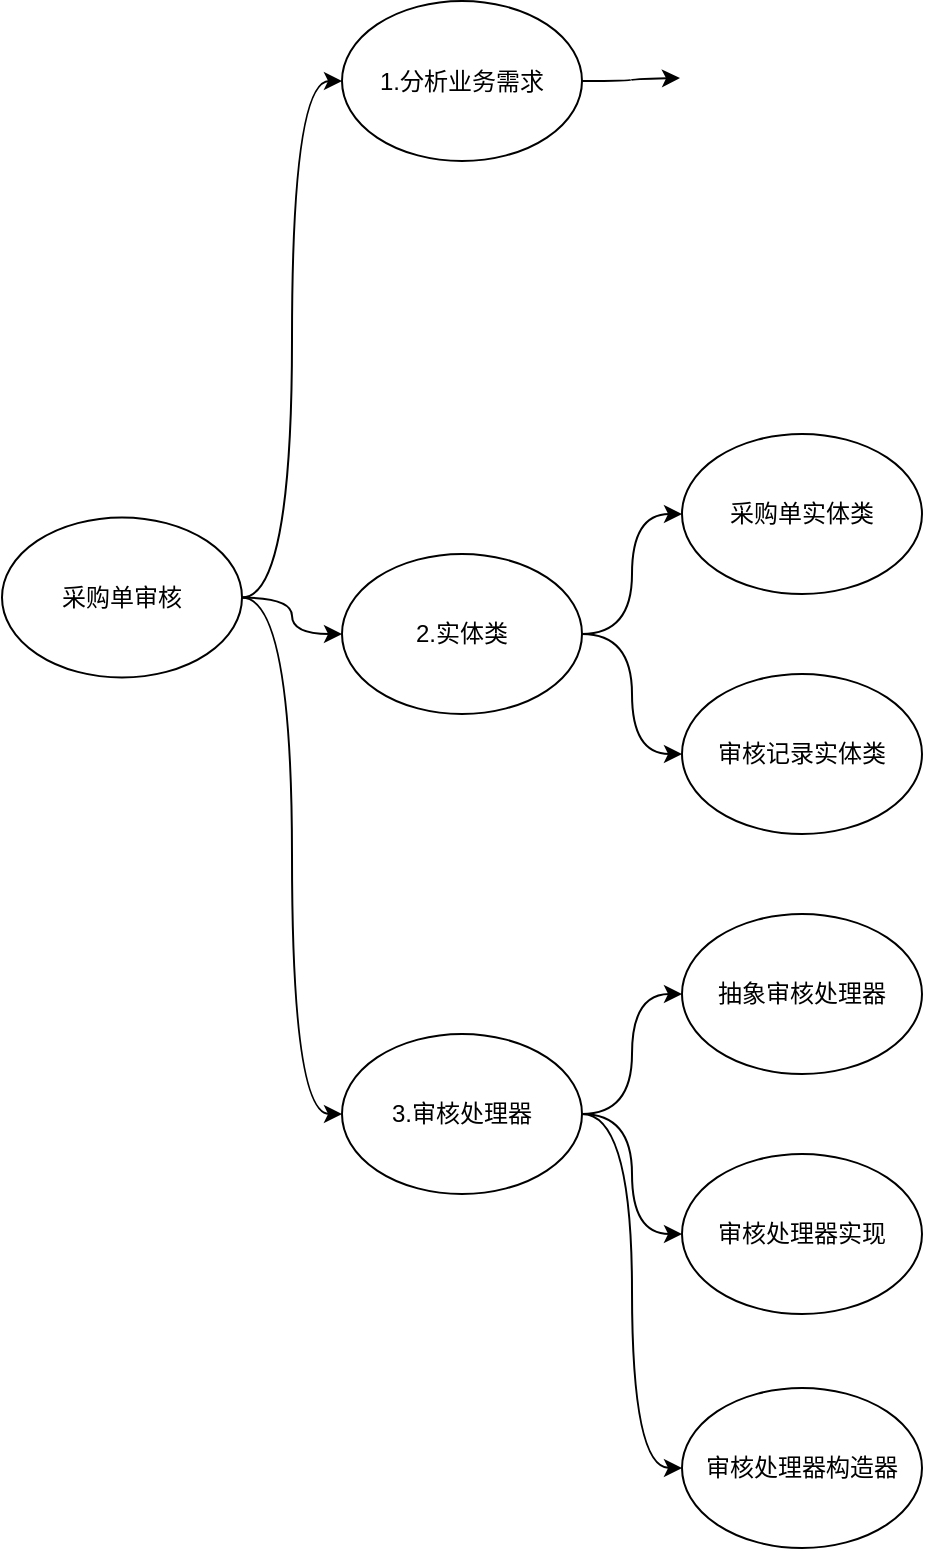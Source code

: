<mxfile version="27.1.4">
  <diagram name="第 1 页" id="1DZnptIgUBYjkCtyQjSE">
    <mxGraphModel dx="1348" dy="787" grid="1" gridSize="10" guides="1" tooltips="1" connect="1" arrows="1" fold="1" page="1" pageScale="1" pageWidth="3300" pageHeight="4681" math="0" shadow="0">
      <root>
        <mxCell id="0" />
        <mxCell id="1" parent="0" />
        <mxCell id="9lZnTC0JRyicG2jKXbfs-3" style="edgeStyle=orthogonalEdgeStyle;rounded=0;orthogonalLoop=1;jettySize=auto;html=1;exitX=1;exitY=0.5;exitDx=0;exitDy=0;entryX=0;entryY=0.5;entryDx=0;entryDy=0;curved=1;" parent="1" source="9lZnTC0JRyicG2jKXbfs-1" target="9lZnTC0JRyicG2jKXbfs-2" edge="1">
          <mxGeometry relative="1" as="geometry" />
        </mxCell>
        <mxCell id="9lZnTC0JRyicG2jKXbfs-5" style="edgeStyle=orthogonalEdgeStyle;rounded=0;orthogonalLoop=1;jettySize=auto;html=1;entryX=0;entryY=0.5;entryDx=0;entryDy=0;curved=1;" parent="1" source="9lZnTC0JRyicG2jKXbfs-1" target="9lZnTC0JRyicG2jKXbfs-4" edge="1">
          <mxGeometry relative="1" as="geometry" />
        </mxCell>
        <mxCell id="9lZnTC0JRyicG2jKXbfs-18" style="edgeStyle=orthogonalEdgeStyle;rounded=0;orthogonalLoop=1;jettySize=auto;html=1;entryX=0;entryY=0.5;entryDx=0;entryDy=0;curved=1;" parent="1" source="9lZnTC0JRyicG2jKXbfs-1" target="9lZnTC0JRyicG2jKXbfs-15" edge="1">
          <mxGeometry relative="1" as="geometry" />
        </mxCell>
        <mxCell id="9lZnTC0JRyicG2jKXbfs-1" value="采购单审核" style="ellipse;whiteSpace=wrap;html=1;" parent="1" vertex="1">
          <mxGeometry x="510" y="504.75" width="120" height="80" as="geometry" />
        </mxCell>
        <mxCell id="9lZnTC0JRyicG2jKXbfs-9" value="" style="edgeStyle=orthogonalEdgeStyle;rounded=0;orthogonalLoop=1;jettySize=auto;html=1;curved=1;" parent="1" source="9lZnTC0JRyicG2jKXbfs-2" edge="1">
          <mxGeometry relative="1" as="geometry">
            <mxPoint x="849" y="285" as="targetPoint" />
          </mxGeometry>
        </mxCell>
        <mxCell id="9lZnTC0JRyicG2jKXbfs-2" value="1.分析业务需求" style="ellipse;whiteSpace=wrap;html=1;" parent="1" vertex="1">
          <mxGeometry x="680" y="246.5" width="120" height="80" as="geometry" />
        </mxCell>
        <mxCell id="9lZnTC0JRyicG2jKXbfs-11" value="" style="edgeStyle=orthogonalEdgeStyle;rounded=0;orthogonalLoop=1;jettySize=auto;html=1;curved=1;" parent="1" source="9lZnTC0JRyicG2jKXbfs-4" target="9lZnTC0JRyicG2jKXbfs-10" edge="1">
          <mxGeometry relative="1" as="geometry" />
        </mxCell>
        <mxCell id="9lZnTC0JRyicG2jKXbfs-14" style="edgeStyle=orthogonalEdgeStyle;rounded=0;orthogonalLoop=1;jettySize=auto;html=1;entryX=0;entryY=0.5;entryDx=0;entryDy=0;curved=1;" parent="1" source="9lZnTC0JRyicG2jKXbfs-4" target="9lZnTC0JRyicG2jKXbfs-12" edge="1">
          <mxGeometry relative="1" as="geometry" />
        </mxCell>
        <mxCell id="9lZnTC0JRyicG2jKXbfs-4" value="2.实体类" style="ellipse;whiteSpace=wrap;html=1;" parent="1" vertex="1">
          <mxGeometry x="680" y="523" width="120" height="80" as="geometry" />
        </mxCell>
        <mxCell id="9lZnTC0JRyicG2jKXbfs-10" value="采购单实体类" style="ellipse;whiteSpace=wrap;html=1;" parent="1" vertex="1">
          <mxGeometry x="850" y="463" width="120" height="80" as="geometry" />
        </mxCell>
        <mxCell id="9lZnTC0JRyicG2jKXbfs-12" value="审核记录实体类" style="ellipse;whiteSpace=wrap;html=1;" parent="1" vertex="1">
          <mxGeometry x="850" y="583" width="120" height="80" as="geometry" />
        </mxCell>
        <mxCell id="9lZnTC0JRyicG2jKXbfs-20" value="" style="edgeStyle=orthogonalEdgeStyle;rounded=0;orthogonalLoop=1;jettySize=auto;html=1;curved=1;" parent="1" source="9lZnTC0JRyicG2jKXbfs-15" target="9lZnTC0JRyicG2jKXbfs-19" edge="1">
          <mxGeometry relative="1" as="geometry" />
        </mxCell>
        <mxCell id="9lZnTC0JRyicG2jKXbfs-22" style="edgeStyle=orthogonalEdgeStyle;rounded=0;orthogonalLoop=1;jettySize=auto;html=1;entryX=0;entryY=0.5;entryDx=0;entryDy=0;curved=1;" parent="1" source="9lZnTC0JRyicG2jKXbfs-15" target="9lZnTC0JRyicG2jKXbfs-21" edge="1">
          <mxGeometry relative="1" as="geometry" />
        </mxCell>
        <mxCell id="9lZnTC0JRyicG2jKXbfs-24" style="edgeStyle=orthogonalEdgeStyle;curved=1;rounded=0;orthogonalLoop=1;jettySize=auto;html=1;entryX=0;entryY=0.5;entryDx=0;entryDy=0;" parent="1" source="9lZnTC0JRyicG2jKXbfs-15" target="9lZnTC0JRyicG2jKXbfs-23" edge="1">
          <mxGeometry relative="1" as="geometry" />
        </mxCell>
        <mxCell id="9lZnTC0JRyicG2jKXbfs-15" value="3.审核处理器" style="ellipse;whiteSpace=wrap;html=1;" parent="1" vertex="1">
          <mxGeometry x="680" y="763" width="120" height="80" as="geometry" />
        </mxCell>
        <mxCell id="9lZnTC0JRyicG2jKXbfs-19" value="抽象审核处理器" style="ellipse;whiteSpace=wrap;html=1;" parent="1" vertex="1">
          <mxGeometry x="850" y="703" width="120" height="80" as="geometry" />
        </mxCell>
        <mxCell id="9lZnTC0JRyicG2jKXbfs-21" value="审核处理器实现" style="ellipse;whiteSpace=wrap;html=1;" parent="1" vertex="1">
          <mxGeometry x="850" y="823" width="120" height="80" as="geometry" />
        </mxCell>
        <mxCell id="9lZnTC0JRyicG2jKXbfs-23" value="审核处理器构造器" style="ellipse;whiteSpace=wrap;html=1;" parent="1" vertex="1">
          <mxGeometry x="850" y="940" width="120" height="80" as="geometry" />
        </mxCell>
      </root>
    </mxGraphModel>
  </diagram>
</mxfile>
